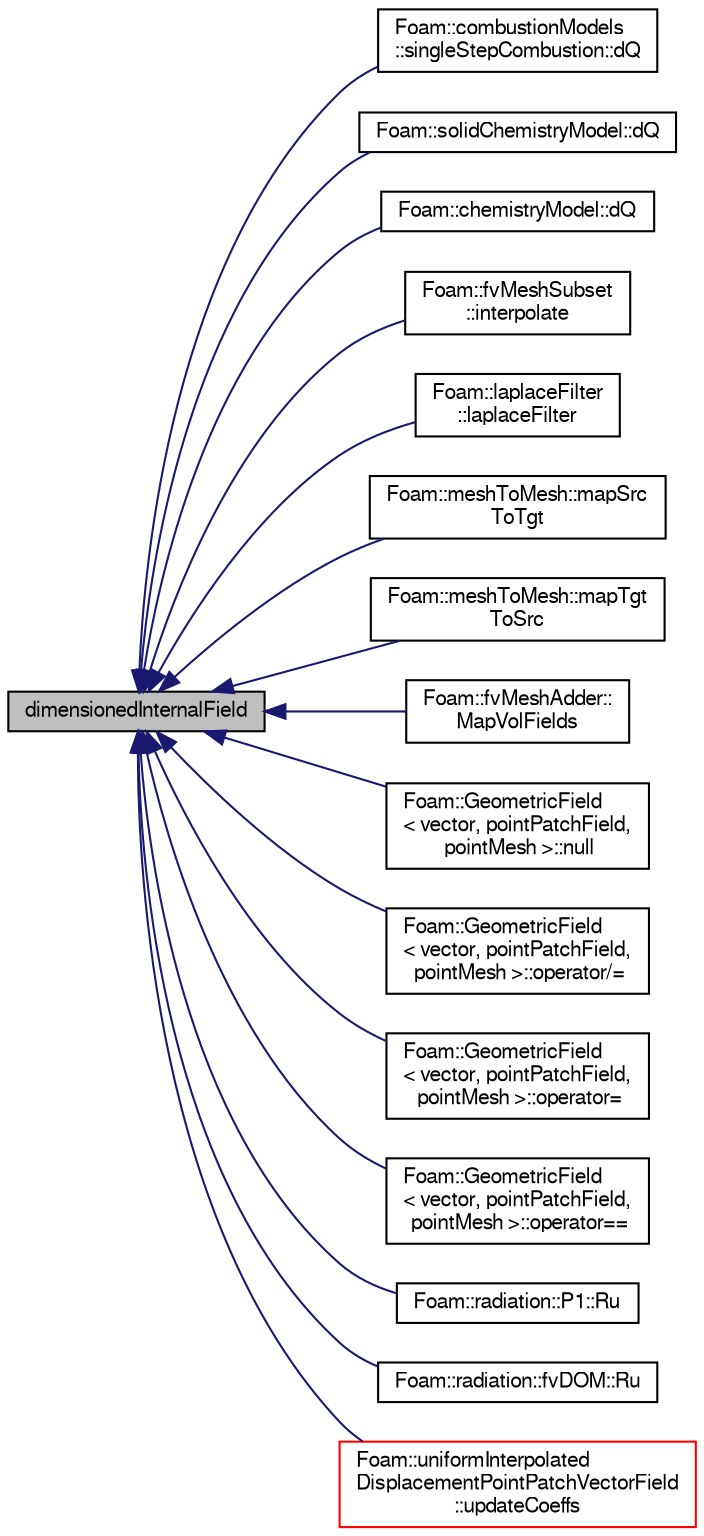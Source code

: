 digraph "dimensionedInternalField"
{
  bgcolor="transparent";
  edge [fontname="FreeSans",fontsize="10",labelfontname="FreeSans",labelfontsize="10"];
  node [fontname="FreeSans",fontsize="10",shape=record];
  rankdir="LR";
  Node34 [label="dimensionedInternalField",height=0.2,width=0.4,color="black", fillcolor="grey75", style="filled", fontcolor="black"];
  Node34 -> Node35 [dir="back",color="midnightblue",fontsize="10",style="solid",fontname="FreeSans"];
  Node35 [label="Foam::combustionModels\l::singleStepCombustion::dQ",height=0.2,width=0.4,color="black",URL="$a21294.html#a4343f5b2b50b83854a7bf6c2732c2450",tooltip="Heat release rate calculated from fuel consumption rate matrix. "];
  Node34 -> Node36 [dir="back",color="midnightblue",fontsize="10",style="solid",fontname="FreeSans"];
  Node36 [label="Foam::solidChemistryModel::dQ",height=0.2,width=0.4,color="black",URL="$a30194.html#af6dc62b219d3abdbea763cef068aefa4",tooltip="Return the heat release, i.e. enthalpy/sec [m2/s3]. "];
  Node34 -> Node37 [dir="back",color="midnightblue",fontsize="10",style="solid",fontname="FreeSans"];
  Node37 [label="Foam::chemistryModel::dQ",height=0.2,width=0.4,color="black",URL="$a29794.html#af6dc62b219d3abdbea763cef068aefa4",tooltip="Return the heat release, i.e. enthalpy/sec [kg/m2/s3]. "];
  Node34 -> Node38 [dir="back",color="midnightblue",fontsize="10",style="solid",fontname="FreeSans"];
  Node38 [label="Foam::fvMeshSubset\l::interpolate",height=0.2,width=0.4,color="black",URL="$a22790.html#aafbadde192d2cc55a2187276131af954",tooltip="Map surface field. "];
  Node34 -> Node39 [dir="back",color="midnightblue",fontsize="10",style="solid",fontname="FreeSans"];
  Node39 [label="Foam::laplaceFilter\l::laplaceFilter",height=0.2,width=0.4,color="black",URL="$a31134.html#a87f186f0b5de562cf1f79251fec52491",tooltip="Construct from components. "];
  Node34 -> Node40 [dir="back",color="midnightblue",fontsize="10",style="solid",fontname="FreeSans"];
  Node40 [label="Foam::meshToMesh::mapSrc\lToTgt",height=0.2,width=0.4,color="black",URL="$a29254.html#aa52304bfe65a07b28d83a1ba9a735b0d",tooltip="Interpolate a field with a defined operation. Values. "];
  Node34 -> Node41 [dir="back",color="midnightblue",fontsize="10",style="solid",fontname="FreeSans"];
  Node41 [label="Foam::meshToMesh::mapTgt\lToSrc",height=0.2,width=0.4,color="black",URL="$a29254.html#aac80084ba0ad35909f0979860566cdfd",tooltip="Interpolate a field with a defined operation. Values. "];
  Node34 -> Node42 [dir="back",color="midnightblue",fontsize="10",style="solid",fontname="FreeSans"];
  Node42 [label="Foam::fvMeshAdder::\lMapVolFields",height=0.2,width=0.4,color="black",URL="$a21450.html#a46a9dc762edc65a8de2d5f8e47dca058",tooltip="Map all volFields of Type. "];
  Node34 -> Node43 [dir="back",color="midnightblue",fontsize="10",style="solid",fontname="FreeSans"];
  Node43 [label="Foam::GeometricField\l\< vector, pointPatchField,\l pointMesh \>::null",height=0.2,width=0.4,color="black",URL="$a22434.html#ac8e78b2b70fc0c890aedf7cde2c712f1",tooltip="Return a null geometric field. "];
  Node34 -> Node44 [dir="back",color="midnightblue",fontsize="10",style="solid",fontname="FreeSans"];
  Node44 [label="Foam::GeometricField\l\< vector, pointPatchField,\l pointMesh \>::operator/=",height=0.2,width=0.4,color="black",URL="$a22434.html#af439522bbd05639f4e870217c9cc4d3d"];
  Node34 -> Node45 [dir="back",color="midnightblue",fontsize="10",style="solid",fontname="FreeSans"];
  Node45 [label="Foam::GeometricField\l\< vector, pointPatchField,\l pointMesh \>::operator=",height=0.2,width=0.4,color="black",URL="$a22434.html#ae246d5ce16082300e22af3ff1b727766"];
  Node34 -> Node46 [dir="back",color="midnightblue",fontsize="10",style="solid",fontname="FreeSans"];
  Node46 [label="Foam::GeometricField\l\< vector, pointPatchField,\l pointMesh \>::operator==",height=0.2,width=0.4,color="black",URL="$a22434.html#a6381380e7eabc0bb22e86f2513a2c1d5"];
  Node34 -> Node47 [dir="back",color="midnightblue",fontsize="10",style="solid",fontname="FreeSans"];
  Node47 [label="Foam::radiation::P1::Ru",height=0.2,width=0.4,color="black",URL="$a30038.html#a28f31f600eaba62963f10050bfff1b08",tooltip="Source term component (constant) "];
  Node34 -> Node48 [dir="back",color="midnightblue",fontsize="10",style="solid",fontname="FreeSans"];
  Node48 [label="Foam::radiation::fvDOM::Ru",height=0.2,width=0.4,color="black",URL="$a30022.html#a28f31f600eaba62963f10050bfff1b08",tooltip="Source term component (constant) "];
  Node34 -> Node49 [dir="back",color="midnightblue",fontsize="10",style="solid",fontname="FreeSans"];
  Node49 [label="Foam::uniformInterpolated\lDisplacementPointPatchVectorField\l::updateCoeffs",height=0.2,width=0.4,color="red",URL="$a23422.html#a7e24eafac629d3733181cd942d4c902f",tooltip="Update the coefficients associated with the patch field. "];
}
